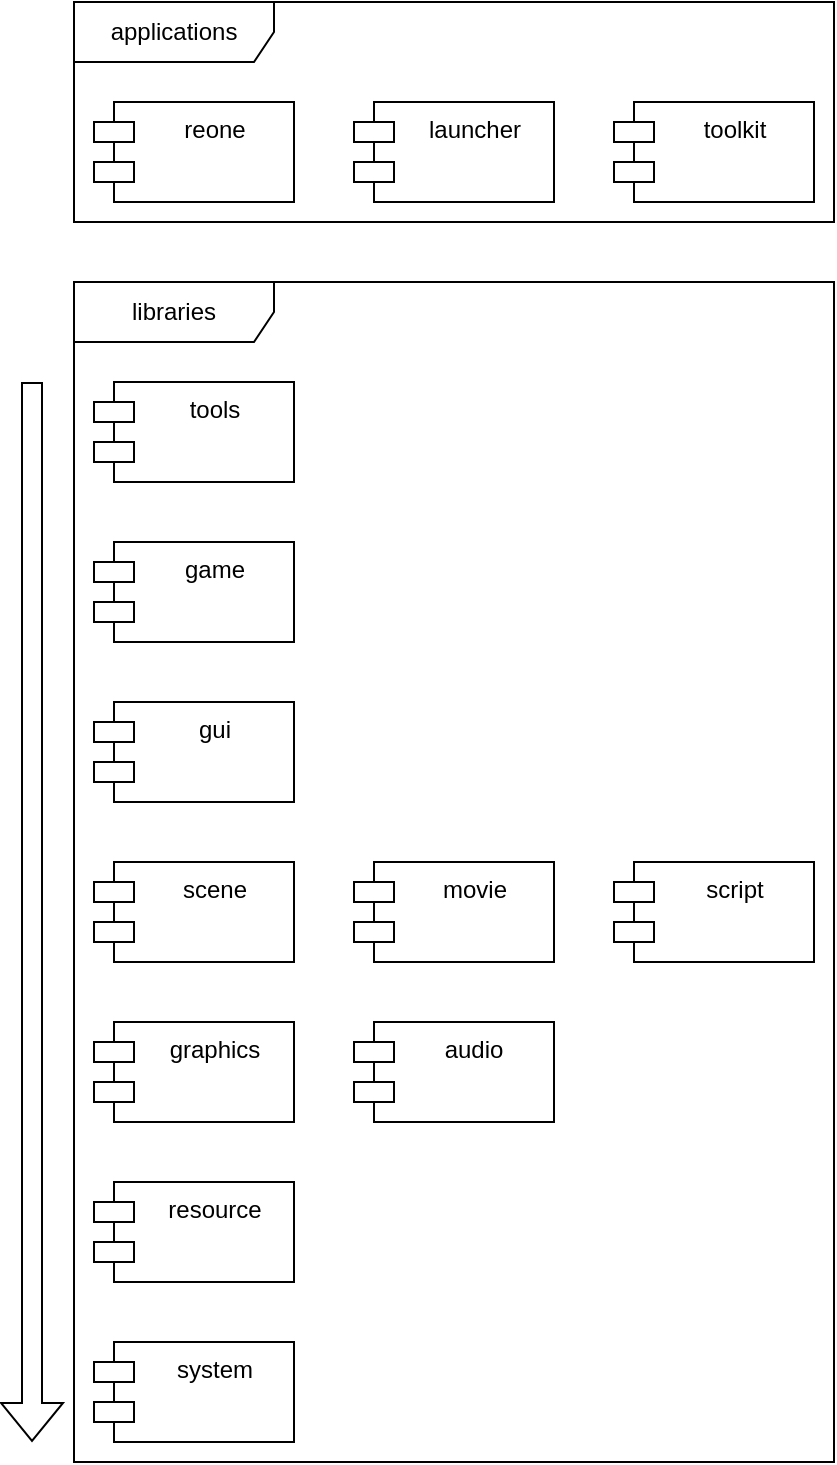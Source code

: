 <mxfile version="21.6.2" type="device">
  <diagram id="C5RBs43oDa-KdzZeNtuy" name="Page-1">
    <mxGraphModel dx="1750" dy="2147" grid="1" gridSize="10" guides="1" tooltips="1" connect="1" arrows="1" fold="1" page="1" pageScale="1" pageWidth="827" pageHeight="1169" math="0" shadow="0">
      <root>
        <mxCell id="WIyWlLk6GJQsqaUBKTNV-0" />
        <mxCell id="WIyWlLk6GJQsqaUBKTNV-1" parent="WIyWlLk6GJQsqaUBKTNV-0" />
        <mxCell id="uwfJpqVd9WzeynNxQDzf-1" value="applications" style="shape=umlFrame;whiteSpace=wrap;html=1;width=100;height=30;flipH=0;" parent="WIyWlLk6GJQsqaUBKTNV-1" vertex="1">
          <mxGeometry x="40" y="-1150" width="380" height="110" as="geometry" />
        </mxCell>
        <mxCell id="uwfJpqVd9WzeynNxQDzf-5" value="libraries" style="shape=umlFrame;whiteSpace=wrap;html=1;width=100;height=30;" parent="WIyWlLk6GJQsqaUBKTNV-1" vertex="1">
          <mxGeometry x="40" y="-1010" width="380" height="590" as="geometry" />
        </mxCell>
        <mxCell id="wTLT_p1KPuhMP4MYyWY3-7" value="system" style="shape=module;align=left;spacingLeft=20;align=center;verticalAlign=top;html=1;direction=east;" parent="WIyWlLk6GJQsqaUBKTNV-1" vertex="1">
          <mxGeometry x="50" y="-480" width="100" height="50" as="geometry" />
        </mxCell>
        <mxCell id="gnWsdmeyHeUerrLaL-5L-1" value="movie" style="shape=module;align=left;spacingLeft=20;align=center;verticalAlign=top;html=1;direction=east;" parent="WIyWlLk6GJQsqaUBKTNV-1" vertex="1">
          <mxGeometry x="180" y="-720" width="100" height="50" as="geometry" />
        </mxCell>
        <mxCell id="gnWsdmeyHeUerrLaL-5L-2" value="graphics" style="shape=module;align=left;spacingLeft=20;align=center;verticalAlign=top;html=1;direction=east;" parent="WIyWlLk6GJQsqaUBKTNV-1" vertex="1">
          <mxGeometry x="50" y="-640" width="100" height="50" as="geometry" />
        </mxCell>
        <mxCell id="gnWsdmeyHeUerrLaL-5L-3" value="resource" style="shape=module;align=left;spacingLeft=20;align=center;verticalAlign=top;html=1;direction=east;" parent="WIyWlLk6GJQsqaUBKTNV-1" vertex="1">
          <mxGeometry x="50" y="-560" width="100" height="50" as="geometry" />
        </mxCell>
        <mxCell id="gnWsdmeyHeUerrLaL-5L-4" value="scene" style="shape=module;align=left;spacingLeft=20;align=center;verticalAlign=top;html=1;direction=east;" parent="WIyWlLk6GJQsqaUBKTNV-1" vertex="1">
          <mxGeometry x="50" y="-720" width="100" height="50" as="geometry" />
        </mxCell>
        <mxCell id="gnWsdmeyHeUerrLaL-5L-5" value="gui" style="shape=module;align=left;spacingLeft=20;align=center;verticalAlign=top;html=1;direction=east;" parent="WIyWlLk6GJQsqaUBKTNV-1" vertex="1">
          <mxGeometry x="50" y="-800" width="100" height="50" as="geometry" />
        </mxCell>
        <mxCell id="gnWsdmeyHeUerrLaL-5L-6" value="script" style="shape=module;align=left;spacingLeft=20;align=center;verticalAlign=top;html=1;direction=east;" parent="WIyWlLk6GJQsqaUBKTNV-1" vertex="1">
          <mxGeometry x="310" y="-720" width="100" height="50" as="geometry" />
        </mxCell>
        <mxCell id="hj-piPnPRJIngDWY3FeU-0" value="audio" style="shape=module;align=left;spacingLeft=20;align=center;verticalAlign=top;direction=east;" parent="WIyWlLk6GJQsqaUBKTNV-1" vertex="1">
          <mxGeometry x="180" y="-640" width="100" height="50" as="geometry" />
        </mxCell>
        <mxCell id="v-eWyspMXQ56PKsTLA4A-5" value="launcher" style="shape=module;align=left;spacingLeft=20;align=center;verticalAlign=top;html=1;" parent="WIyWlLk6GJQsqaUBKTNV-1" vertex="1">
          <mxGeometry x="180" y="-1100" width="100" height="50" as="geometry" />
        </mxCell>
        <mxCell id="F_gQUoQRdA11ZhNdmKd8-1" value="game" style="shape=module;align=center;spacingLeft=20;align=center;verticalAlign=top;html=1;labelPosition=center;verticalLabelPosition=middle;direction=east;" parent="WIyWlLk6GJQsqaUBKTNV-1" vertex="1">
          <mxGeometry x="50" y="-880" width="100" height="50" as="geometry" />
        </mxCell>
        <mxCell id="wTLT_p1KPuhMP4MYyWY3-14" value="reone" style="shape=module;align=left;spacingLeft=20;align=center;verticalAlign=top;html=1;" parent="WIyWlLk6GJQsqaUBKTNV-1" vertex="1">
          <mxGeometry x="50" y="-1100" width="100" height="50" as="geometry" />
        </mxCell>
        <mxCell id="wTLT_p1KPuhMP4MYyWY3-15" value="toolkit" style="shape=module;align=left;spacingLeft=20;align=center;verticalAlign=top;html=1;" parent="WIyWlLk6GJQsqaUBKTNV-1" vertex="1">
          <mxGeometry x="310" y="-1100" width="100" height="50" as="geometry" />
        </mxCell>
        <mxCell id="-GsOFkJRAlTUAmM-WTSo-0" value="tools" style="shape=module;align=center;spacingLeft=20;align=center;verticalAlign=top;html=1;labelPosition=center;verticalLabelPosition=middle;direction=east;" parent="WIyWlLk6GJQsqaUBKTNV-1" vertex="1">
          <mxGeometry x="50" y="-960" width="100" height="50" as="geometry" />
        </mxCell>
        <mxCell id="3OdTSQqyq2VGqYtSOOhK-2" value="" style="shape=flexArrow;endArrow=classic;html=1;rounded=0;" edge="1" parent="WIyWlLk6GJQsqaUBKTNV-1">
          <mxGeometry width="50" height="50" relative="1" as="geometry">
            <mxPoint x="19" y="-960" as="sourcePoint" />
            <mxPoint x="19" y="-430" as="targetPoint" />
          </mxGeometry>
        </mxCell>
      </root>
    </mxGraphModel>
  </diagram>
</mxfile>
